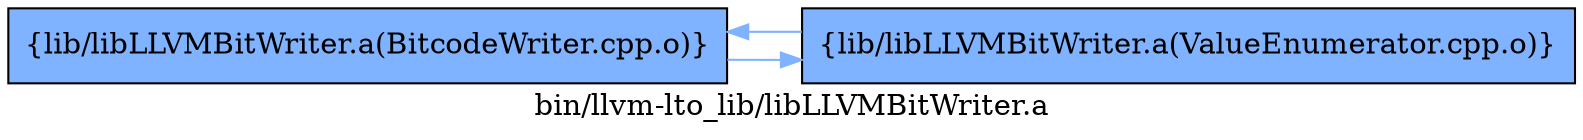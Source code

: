 digraph "bin/llvm-lto_lib/libLLVMBitWriter.a" {
	label="bin/llvm-lto_lib/libLLVMBitWriter.a";
	rankdir=LR;
	{ rank=same; Node0x557d850a1818;  }
	{ rank=same; Node0x557d850a1818;  }

	Node0x557d850a1818 [shape=record,shape=box,group=1,style=filled,fillcolor="0.600000 0.5 1",label="{lib/libLLVMBitWriter.a(BitcodeWriter.cpp.o)}"];
	Node0x557d850a1818 -> Node0x557d850a4b58[color="0.600000 0.5 1"];
	Node0x557d850a4b58 [shape=record,shape=box,group=1,style=filled,fillcolor="0.600000 0.5 1",label="{lib/libLLVMBitWriter.a(ValueEnumerator.cpp.o)}"];
	Node0x557d850a4b58 -> Node0x557d850a1818[color="0.600000 0.5 1"];
}
